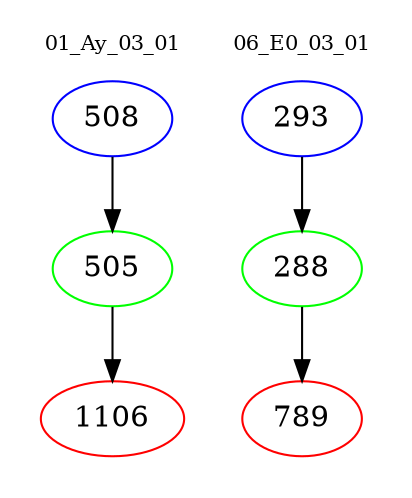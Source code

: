 digraph{
subgraph cluster_0 {
color = white
label = "01_Ay_03_01";
fontsize=10;
T0_508 [label="508", color="blue"]
T0_508 -> T0_505 [color="black"]
T0_505 [label="505", color="green"]
T0_505 -> T0_1106 [color="black"]
T0_1106 [label="1106", color="red"]
}
subgraph cluster_1 {
color = white
label = "06_E0_03_01";
fontsize=10;
T1_293 [label="293", color="blue"]
T1_293 -> T1_288 [color="black"]
T1_288 [label="288", color="green"]
T1_288 -> T1_789 [color="black"]
T1_789 [label="789", color="red"]
}
}
